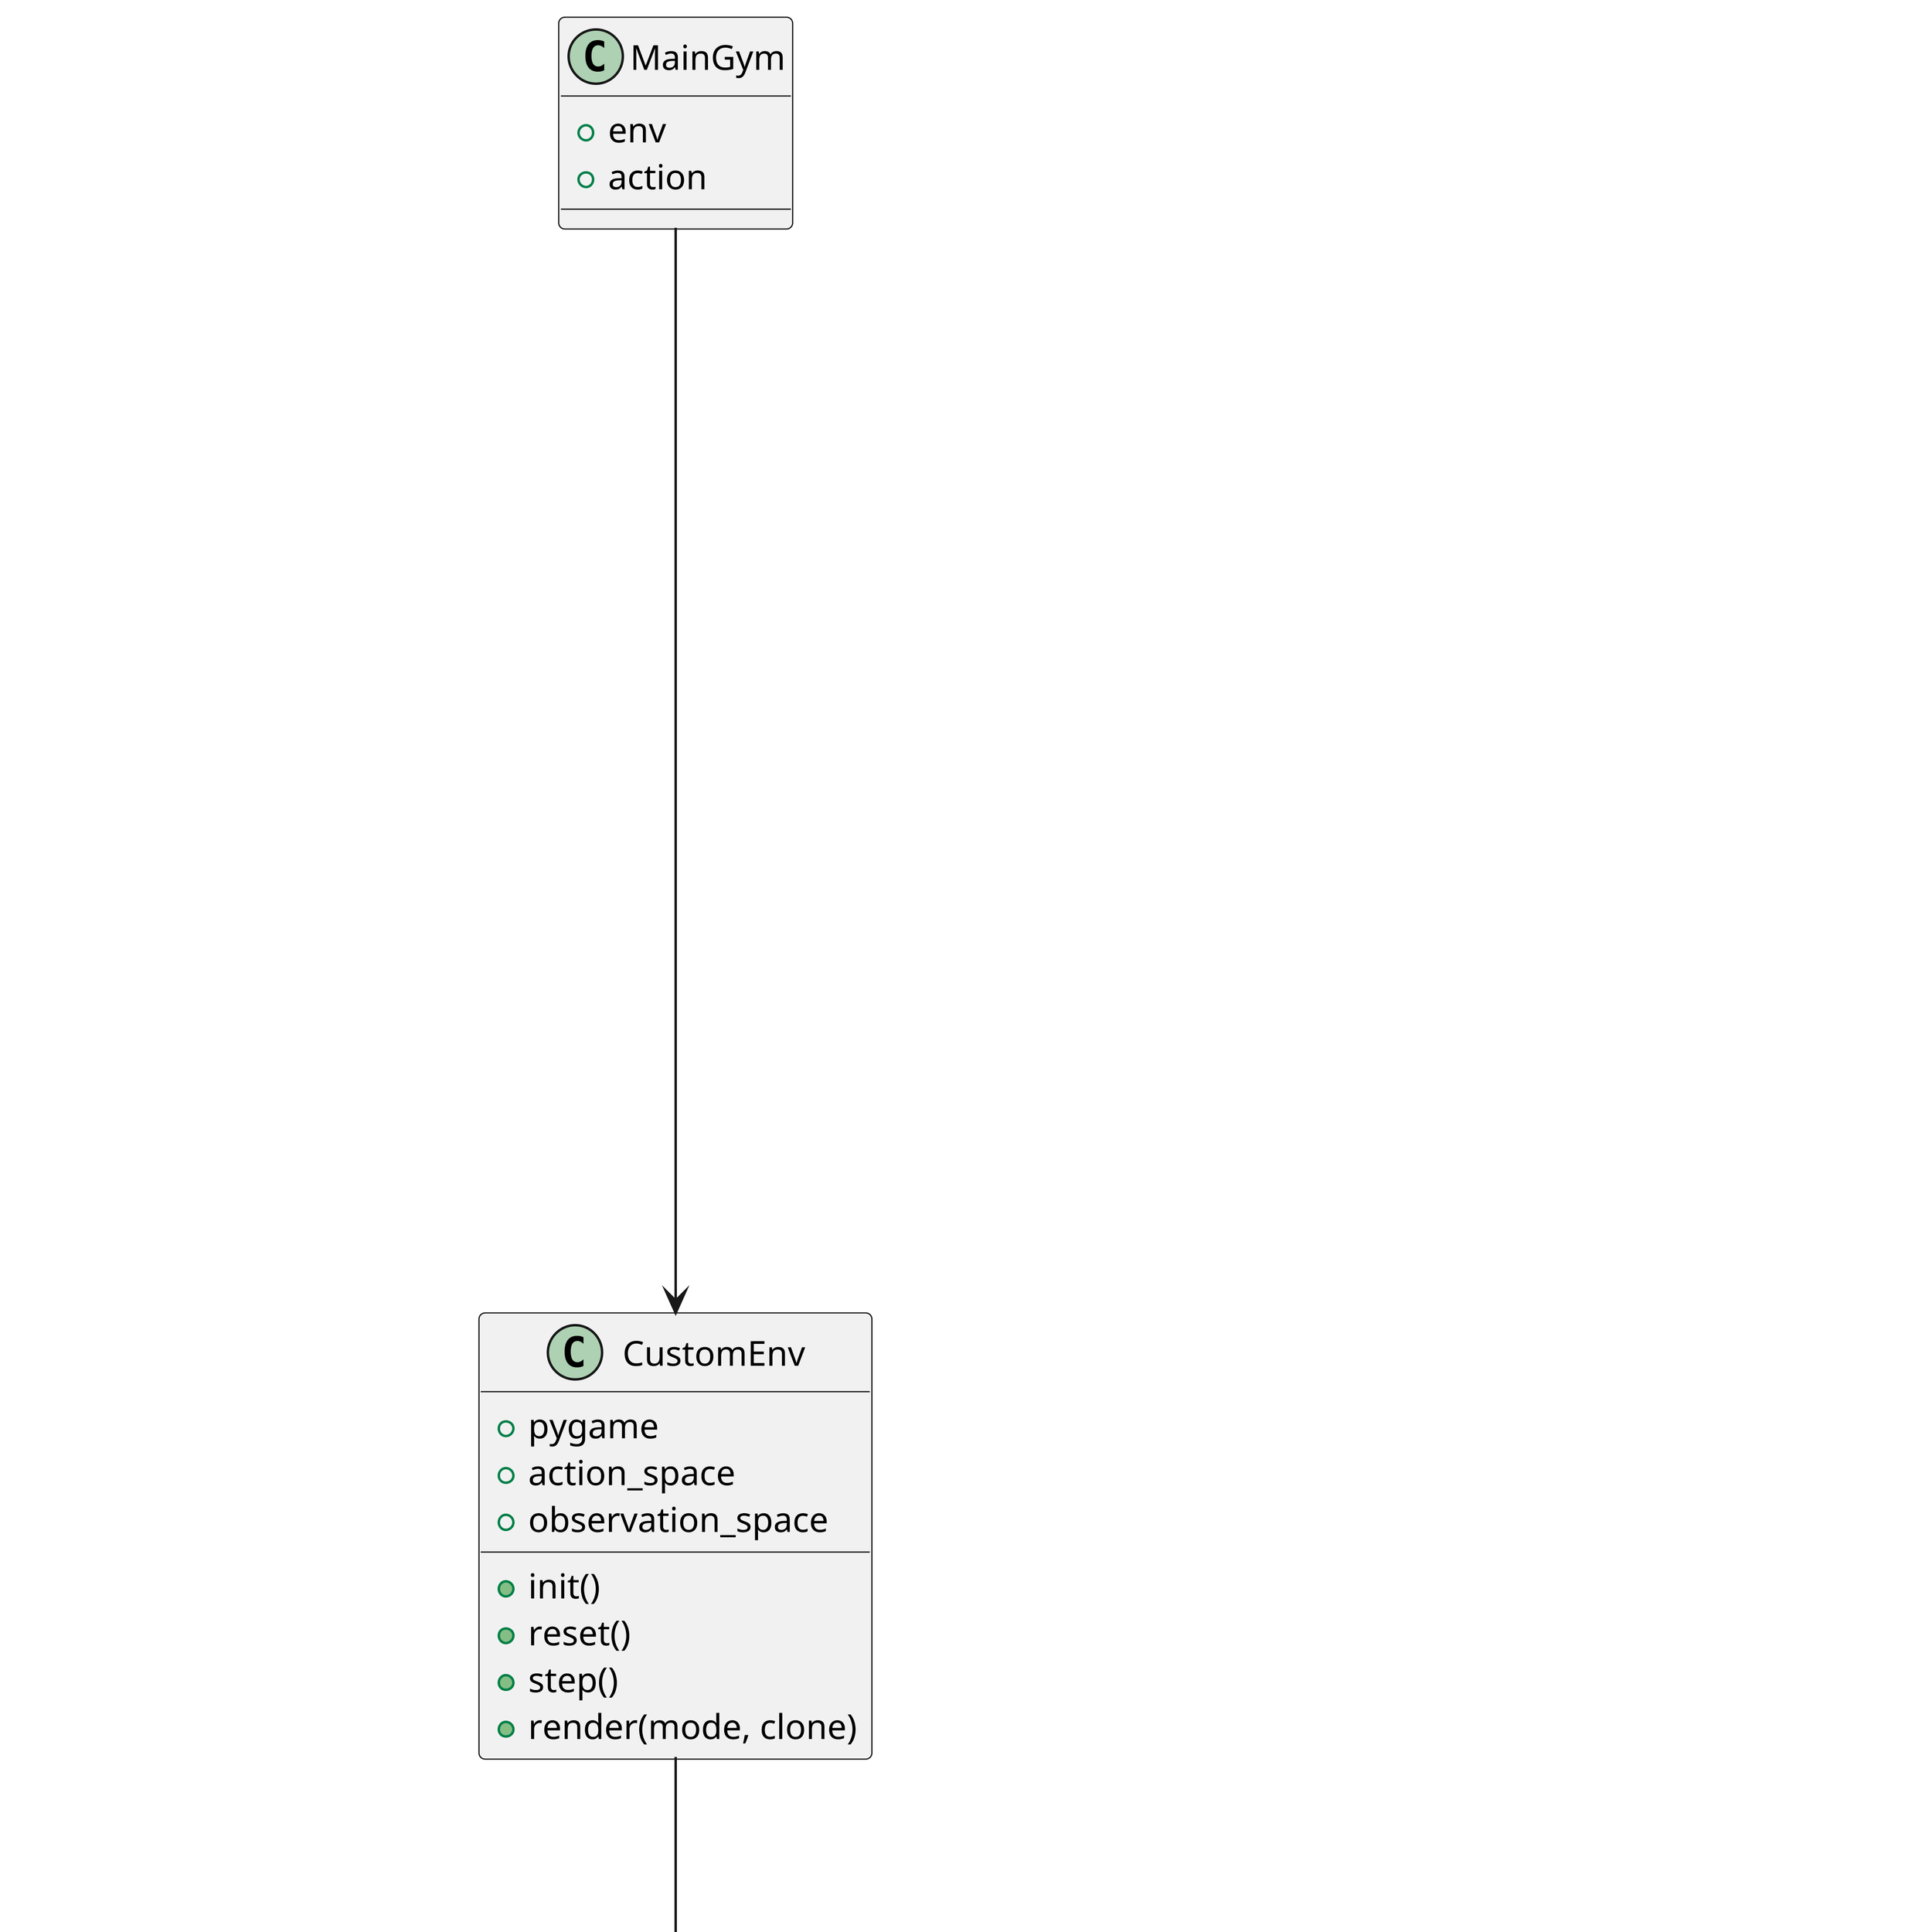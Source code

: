 @startuml class

skinparam Dpi 500
class Block {
    +blockPosition
    +itemID
    +textureName
    +hardness
    +image
    +rect
    +init(blockSize, blockPosition, itemID, textureName, hardness)
    +getHardness()
}

class breakPlaceHandler {
    +checkBreakable(block, inHand)
    +blockBreak(python_pos, world_block, player, test, sound)
    +blockPlace(python_pos, world_block, player, test, sound)
    +getBlockFromPos(pos, world_block)
}

class Camera {
    +offset
    +hWidth
    +hHeight
    +Player
    +init(player)
    +scroll()
    +draw(screen, worldBlocks)
    +getOffsets()
    +isColideable(block)
    +isOnScreen(block)
}

class ChunkGenerator {
    +drawOre(world, x, y, ore)
    +drawCave(world, x, y)
    +drawTree(world, y, x)
    +getWorldSprites(world, generatePos)
    +generateChunk(generatePos, worldBlocks)
}

class ChunkHandler {
    +updateChunkPositions(playerChunk)
    +checkChunkUpdates(player, worldBlocks)
}

class Button {
    +itemID
    +pos
    +image
    +rect
    +init(itemID, pos, width, height)
}

class Crafting {
    +slots
    +relative
    +buttonFront
    +NullItem
    +craftArray
    +relativeSize
    +recipes
    +allItems
    +screen
    +craftID
    +canCraft
    +init(screen)
    +drawCraft()
    +initGroup()
    +doCraft()
    +onClick(pos)
    +checkCanCraft()
    +emptyTable()
}

class gameSettings {
    +seed
    +actions{}
    +octaves 
    +blockSize 
    +playerRange 
    +width 
    +height 
    +generatedChunks{}
    +CHUNK_SIZE 
    +visibleChunks
    +drawCrafting 
    +craftingTablePos 
    +endGamePlaced 
    +drawPortal 
    +endGamePos 
    +setSeed(string)
    +hasher(string)
    +getPos(pos)
    +distance(player, python_pos)
    +itemIDs{}
    +blockHardness{}
    +itemHardness{}
    +isPlaceable{}
    +craftingIDs{}
    +converterIDs{}
    +textureNames{}
    +immovableBlocks
    +clickableBlocks
}

class inventoryHandler {
    +NullItem
    +invArray
    +itemIDs
    +selected 
    +fullInv 
    +slots 
    +hotBarrSprite
    +relative 
    +clicked
    +addBlock(block)
    +addItem(item)
    +decrease()
    +decreaseSpec(itemID)
    +getClicked()
    +setClicked()
    +getSelected()
    +selectNext()
    +selectPrevious()
    +drawHotBar(screen)
    +getInv()
    +getItemCount(itemID)
    +drawInv(screen)
    +initGroup()
    +onClick(pos)

}

class slot {
    +image
    +width
    +height 
    +rect 
    +init(colour, left, top, width, height)
}

class Item {
    +itemName
    +itemID
    +isPlaceable
    +hardness
    +amount
    +texture
    +init(*args)
    +getItemName()
    +getItemID()
    +increase()
    +decrease()
    +getCount()
    +getHardness()
}

/'
class itemHandler {
    +itemsDict{}
    +items
    +immovableBlocks
    +clickableBlocks
    +craftingIDs{}
    +fetchDict()
}

class itemNew {
    +itemID
    +itemDisplayName
    +breakTime
    +blockHardness 
    +itemHardness 
    +reqToolType
    +toolType 
    +texture 
    +isPlaceable
    +drops 
    +amount 
    +init(itemID, itemDisplayName, breakTime, blockHardness, itemHardness, reqToolType, toolType, texture, isPlaceable, drops)
    +increase()
    +decrease()
    +getCount()
    +getItemID()
    +getItemName()
    +getBreakTime()
    +getBlockHardness()
    +getItemHardness()
    +getReqToolType()
    +getToolType()
    +getTexture()
    +getIsPlaceable()
    +getDrop()
}
'/

class main {
    +clock
    +screen
    +gameRunning
    +color_light
    +color_dark
    +buttonFont
    +startPage
    +PausePage
    +infoPage
    +endPage
    +base_font
    +seedFont 
    +user_text
    +input_rect
    +text 
    +textRect
    +text_surface
    +color_active
    +color_passive
    +color 
    +activeBox
    +worldBlocks
    +collisionblocks
    +player
    +camera
    +startTime 
    +startPos
    +crafter
    +mouseDownCheck
    +fakeKeys{}
    +font
    +fpsText
    +seedText
    +bg
    +collisionblocks
    +blockFrameImgName
    +breakTime
    +block
    +blockFrameImg
    +blockFrame 
    +mousePos
    +blockPos 
    +mouse
    +startButtonText
    +exitButtonText
    +informationButtonText
    +gameMenu()
}

class menuHandler {
    +infoMenu(screen, clock, infoPage)
    +pauseMenu(screen, clock, pausePage)
    +mouseOffPause(clock)
    +endMenu(screen, clock, endPage)
}

class Player {
    +playerSize
    +image
    +jumped
    +rect
    +direction
    +gravity
    +character
    +y_momentum
    +keys
    +count
    +getPlayerPos()
    +MoveOnX(fakeKeys, move)
    +useGravity()
    +jump()
    +jumpArc()
    +collided(blocks)
    +update(dt, blocks, sound)
    +stopMoveOnX()
    +willcollide(block)
}

class Portal {
    +blockPosition 
    +itemID 
    +textureName 
    +hardness 
    +image 
    +rect 
    +init(blockSize, blockPosition, itemID, textureName, hardness)
    +getHardness()
}

class RecipeHandler {
    +file
    +data
    +recipe{}
    +init()
    +getRecipeInfo(itemID)
    +getRecipe(itemID)
    +getCraftingAmount(itemID)
    +getAllItemIDs()
    +getCraftingShape(itemID)
    +getCraftingMatrix(itemID)
}

class soundHandler {
    +audio 
    +getGrassSound()
    +playMusic()
    +stopMusic()
    +playSoundForID(id)
    +playBreakSoundforID(id)
}

/'
class Text {
    +my_font
    +words
    +image
    +pos
    +rect
    +init(text, fontSize, color, pos, background)
}
'/

class MainGym {
    +env
    +action
}

class CustomEnv {
    +pygame 
    +action_space
    +observation_space
    +init()
    +reset()
    +step()
    +render(mode, clone)
}
class MinePy {
    +screen
    +clock 
    +game_speed
    +player 
    +camera 
    +worldBlocks 
    +collisionblocks
    +init()
    +action(action)
    +evalutate()
    +is_done()
    +observe()
    +view()
}


main --* Player
main --* Camera
main --* Crafting
main --* Block
main --> gameSettings
main --> breakPlaceHandler
main --> inventoryHandler
main --> ChunkGenerator
main --> ChunkHandler
main --> menuHandler
main --> soundHandler

breakPlaceHandler --* Block
breakPlaceHandler --> Block
breakPlaceHandler --> gameSettings
breakPlaceHandler --> inventoryHandler
breakPlaceHandler --> soundHandler

Camera --> gameSettings

ChunkGenerator --> gameSettings
ChunkGenerator --* Block

ChunkHandler --> gameSettings
ChunkHandler --> ChunkGenerator

Button --> gameSettings

Crafting --> RecipeHandler
Crafting --* Button
Crafting --* Item
Crafting --> gameSettings
Crafting --> inventoryHandler
Crafting --* slot
Crafting --> slot

inventoryHandler --* Item
inventoryHandler --* slot
inventoryHandler --* Block
inventoryHandler --> gameSettings

/'itemHandler --* itemNew
'/

Item --> gameSettings

menuHandler --> gameSettings

Player --> gameSettings
Player --> soundHandler

Portal --> gameSettings

RecipeHandler --> gameSettings

soundHandler --> gameSettings

MinePy --> gameSettings
MinePy --> ChunkGenerator
MinePy --* Player
MinePy --* Camera

CustomEnv --* MinePy

MainGym --> CustomEnv

@enduml